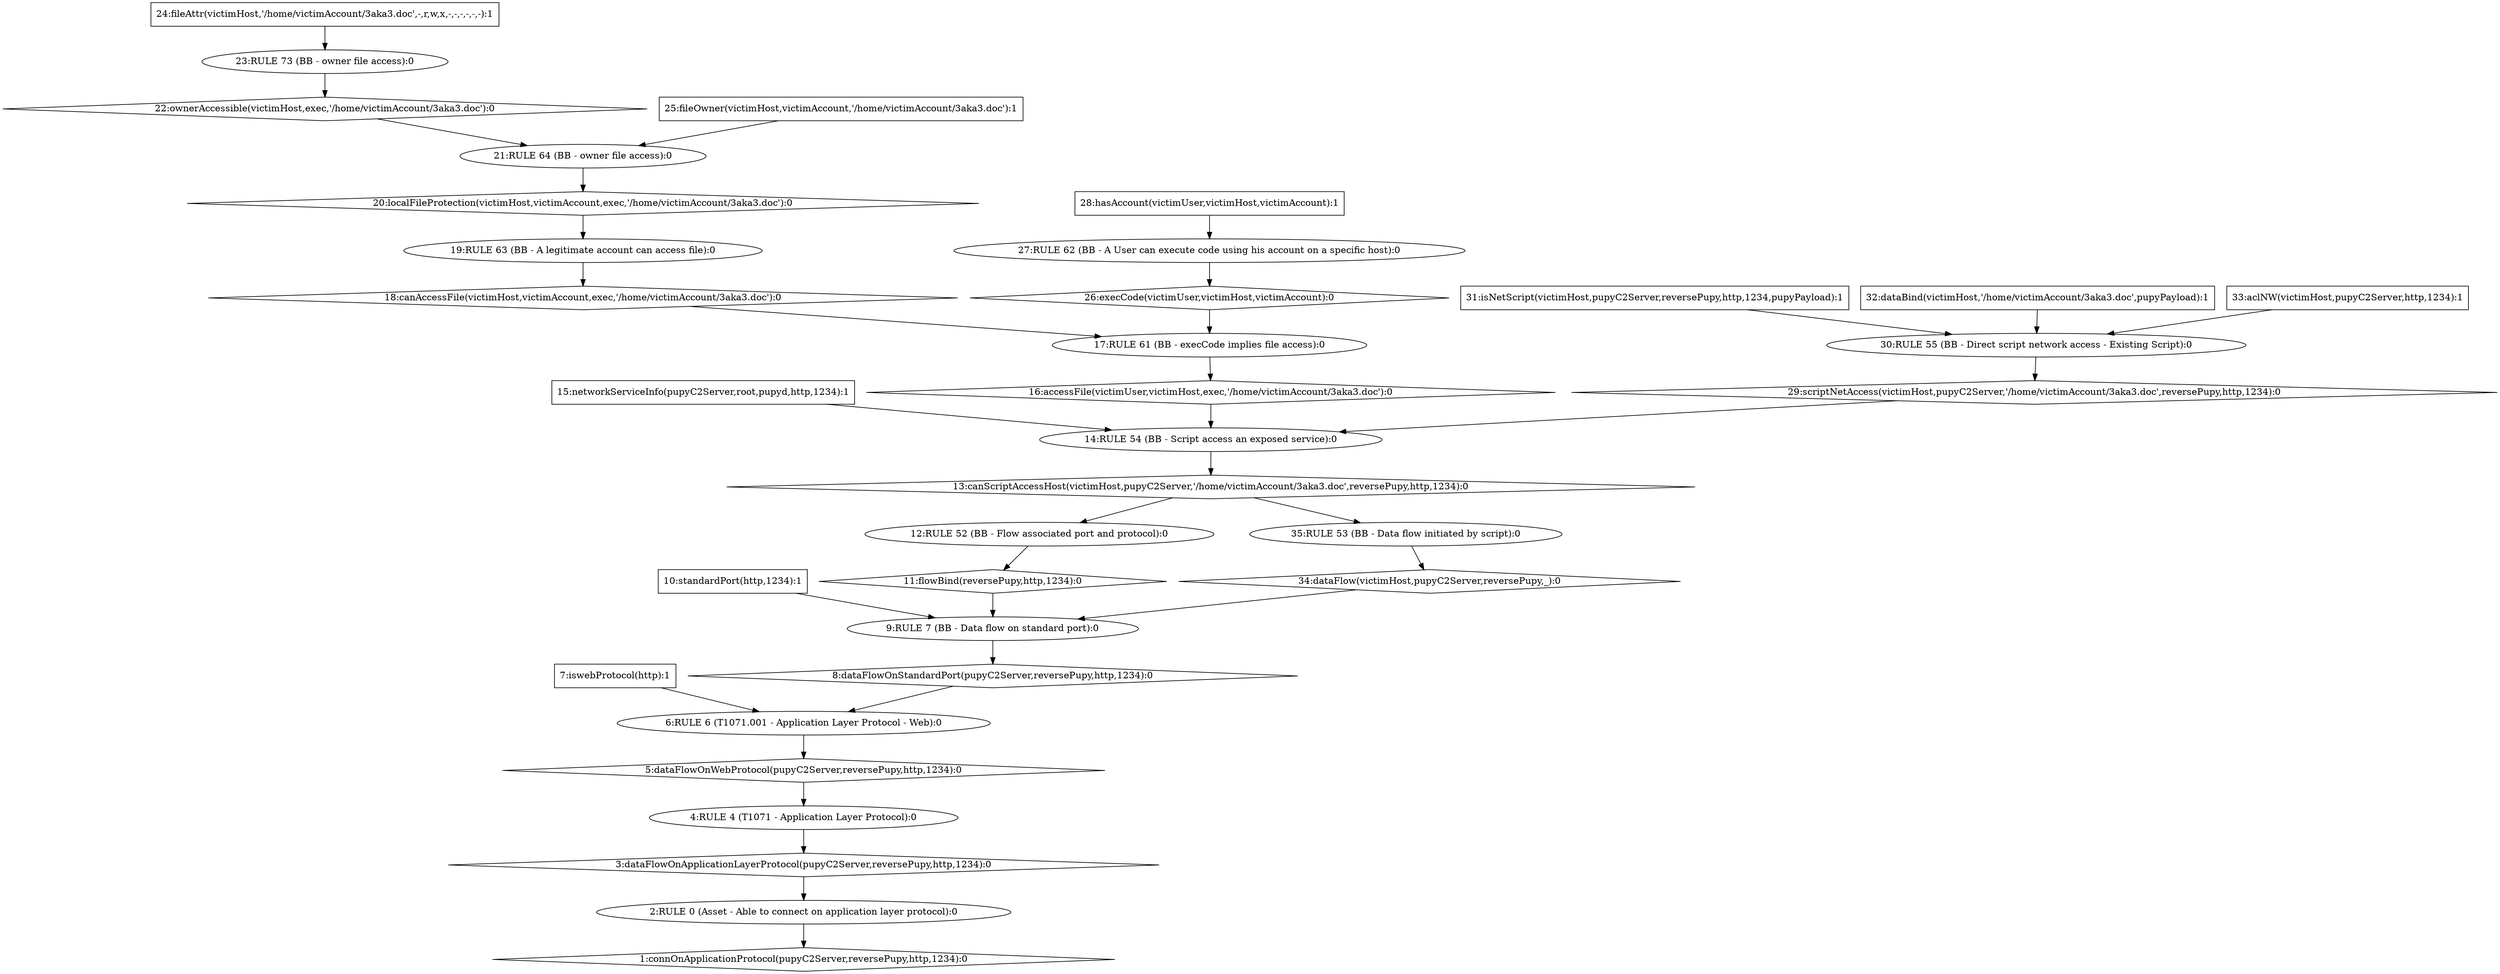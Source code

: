 digraph G {
	1 [label="1:connOnApplicationProtocol(pupyC2Server,reversePupy,http,1234):0",shape=diamond];
	2 [label="2:RULE 0 (Asset - Able to connect on application layer protocol):0",shape=ellipse];
	3 [label="3:dataFlowOnApplicationLayerProtocol(pupyC2Server,reversePupy,http,1234):0",shape=diamond];
	4 [label="4:RULE 4 (T1071 - Application Layer Protocol):0",shape=ellipse];
	5 [label="5:dataFlowOnWebProtocol(pupyC2Server,reversePupy,http,1234):0",shape=diamond];
	6 [label="6:RULE 6 (T1071.001 - Application Layer Protocol - Web):0",shape=ellipse];
	7 [label="7:iswebProtocol(http):1",shape=box];
	8 [label="8:dataFlowOnStandardPort(pupyC2Server,reversePupy,http,1234):0",shape=diamond];
	9 [label="9:RULE 7 (BB - Data flow on standard port):0",shape=ellipse];
	10 [label="10:standardPort(http,1234):1",shape=box];
	11 [label="11:flowBind(reversePupy,http,1234):0",shape=diamond];
	12 [label="12:RULE 52 (BB - Flow associated port and protocol):0",shape=ellipse];
	13 [label="13:canScriptAccessHost(victimHost,pupyC2Server,'/home/victimAccount/3aka3.doc',reversePupy,http,1234):0",shape=diamond];
	14 [label="14:RULE 54 (BB - Script access an exposed service):0",shape=ellipse];
	15 [label="15:networkServiceInfo(pupyC2Server,root,pupyd,http,1234):1",shape=box];
	16 [label="16:accessFile(victimUser,victimHost,exec,'/home/victimAccount/3aka3.doc'):0",shape=diamond];
	17 [label="17:RULE 61 (BB - execCode implies file access):0",shape=ellipse];
	18 [label="18:canAccessFile(victimHost,victimAccount,exec,'/home/victimAccount/3aka3.doc'):0",shape=diamond];
	19 [label="19:RULE 63 (BB - A legitimate account can access file):0",shape=ellipse];
	20 [label="20:localFileProtection(victimHost,victimAccount,exec,'/home/victimAccount/3aka3.doc'):0",shape=diamond];
	21 [label="21:RULE 64 (BB - owner file access):0",shape=ellipse];
	22 [label="22:ownerAccessible(victimHost,exec,'/home/victimAccount/3aka3.doc'):0",shape=diamond];
	23 [label="23:RULE 73 (BB - owner file access):0",shape=ellipse];
	24 [label="24:fileAttr(victimHost,'/home/victimAccount/3aka3.doc',-,r,w,x,-,-,-,-,-,-):1",shape=box];
	25 [label="25:fileOwner(victimHost,victimAccount,'/home/victimAccount/3aka3.doc'):1",shape=box];
	26 [label="26:execCode(victimUser,victimHost,victimAccount):0",shape=diamond];
	27 [label="27:RULE 62 (BB - A User can execute code using his account on a specific host):0",shape=ellipse];
	28 [label="28:hasAccount(victimUser,victimHost,victimAccount):1",shape=box];
	29 [label="29:scriptNetAccess(victimHost,pupyC2Server,'/home/victimAccount/3aka3.doc',reversePupy,http,1234):0",shape=diamond];
	30 [label="30:RULE 55 (BB - Direct script network access - Existing Script):0",shape=ellipse];
	31 [label="31:isNetScript(victimHost,pupyC2Server,reversePupy,http,1234,pupyPayload):1",shape=box];
	32 [label="32:dataBind(victimHost,'/home/victimAccount/3aka3.doc',pupyPayload):1",shape=box];
	33 [label="33:aclNW(victimHost,pupyC2Server,http,1234):1",shape=box];
	34 [label="34:dataFlow(victimHost,pupyC2Server,reversePupy,_):0",shape=diamond];
	35 [label="35:RULE 53 (BB - Data flow initiated by script):0",shape=ellipse];
	7 -> 	6;
	10 -> 	9;
	15 -> 	14;
	24 -> 	23;
	23 -> 	22;
	22 -> 	21;
	25 -> 	21;
	21 -> 	20;
	20 -> 	19;
	19 -> 	18;
	18 -> 	17;
	28 -> 	27;
	27 -> 	26;
	26 -> 	17;
	17 -> 	16;
	16 -> 	14;
	31 -> 	30;
	32 -> 	30;
	33 -> 	30;
	30 -> 	29;
	29 -> 	14;
	14 -> 	13;
	13 -> 	12;
	12 -> 	11;
	11 -> 	9;
	13 -> 	35;
	35 -> 	34;
	34 -> 	9;
	9 -> 	8;
	8 -> 	6;
	6 -> 	5;
	5 -> 	4;
	4 -> 	3;
	3 -> 	2;
	2 -> 	1;
}
